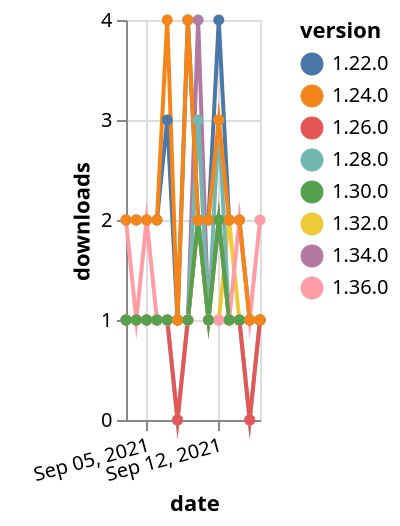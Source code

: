 {"$schema": "https://vega.github.io/schema/vega-lite/v5.json", "description": "A simple bar chart with embedded data.", "data": {"values": [{"date": "2021-09-03", "total": 179, "delta": 1, "version": "1.34.0"}, {"date": "2021-09-04", "total": 180, "delta": 1, "version": "1.34.0"}, {"date": "2021-09-05", "total": 181, "delta": 1, "version": "1.34.0"}, {"date": "2021-09-06", "total": 182, "delta": 1, "version": "1.34.0"}, {"date": "2021-09-07", "total": 183, "delta": 1, "version": "1.34.0"}, {"date": "2021-09-08", "total": 184, "delta": 1, "version": "1.34.0"}, {"date": "2021-09-09", "total": 185, "delta": 1, "version": "1.34.0"}, {"date": "2021-09-10", "total": 189, "delta": 4, "version": "1.34.0"}, {"date": "2021-09-11", "total": 190, "delta": 1, "version": "1.34.0"}, {"date": "2021-09-12", "total": 191, "delta": 1, "version": "1.34.0"}, {"date": "2021-09-13", "total": 192, "delta": 1, "version": "1.34.0"}, {"date": "2021-09-14", "total": 193, "delta": 1, "version": "1.34.0"}, {"date": "2021-09-15", "total": 194, "delta": 1, "version": "1.34.0"}, {"date": "2021-09-16", "total": 195, "delta": 1, "version": "1.34.0"}, {"date": "2021-09-03", "total": 167, "delta": 1, "version": "1.32.0"}, {"date": "2021-09-04", "total": 168, "delta": 1, "version": "1.32.0"}, {"date": "2021-09-05", "total": 169, "delta": 1, "version": "1.32.0"}, {"date": "2021-09-06", "total": 170, "delta": 1, "version": "1.32.0"}, {"date": "2021-09-07", "total": 171, "delta": 1, "version": "1.32.0"}, {"date": "2021-09-08", "total": 172, "delta": 1, "version": "1.32.0"}, {"date": "2021-09-09", "total": 173, "delta": 1, "version": "1.32.0"}, {"date": "2021-09-10", "total": 175, "delta": 2, "version": "1.32.0"}, {"date": "2021-09-11", "total": 176, "delta": 1, "version": "1.32.0"}, {"date": "2021-09-12", "total": 177, "delta": 1, "version": "1.32.0"}, {"date": "2021-09-13", "total": 179, "delta": 2, "version": "1.32.0"}, {"date": "2021-09-14", "total": 180, "delta": 1, "version": "1.32.0"}, {"date": "2021-09-15", "total": 181, "delta": 1, "version": "1.32.0"}, {"date": "2021-09-16", "total": 182, "delta": 1, "version": "1.32.0"}, {"date": "2021-09-03", "total": 2335, "delta": 2, "version": "1.22.0"}, {"date": "2021-09-04", "total": 2337, "delta": 2, "version": "1.22.0"}, {"date": "2021-09-05", "total": 2339, "delta": 2, "version": "1.22.0"}, {"date": "2021-09-06", "total": 2341, "delta": 2, "version": "1.22.0"}, {"date": "2021-09-07", "total": 2344, "delta": 3, "version": "1.22.0"}, {"date": "2021-09-08", "total": 2345, "delta": 1, "version": "1.22.0"}, {"date": "2021-09-09", "total": 2349, "delta": 4, "version": "1.22.0"}, {"date": "2021-09-10", "total": 2351, "delta": 2, "version": "1.22.0"}, {"date": "2021-09-11", "total": 2353, "delta": 2, "version": "1.22.0"}, {"date": "2021-09-12", "total": 2357, "delta": 4, "version": "1.22.0"}, {"date": "2021-09-13", "total": 2359, "delta": 2, "version": "1.22.0"}, {"date": "2021-09-14", "total": 2361, "delta": 2, "version": "1.22.0"}, {"date": "2021-09-15", "total": 2362, "delta": 1, "version": "1.22.0"}, {"date": "2021-09-16", "total": 2363, "delta": 1, "version": "1.22.0"}, {"date": "2021-09-03", "total": 333, "delta": 1, "version": "1.28.0"}, {"date": "2021-09-04", "total": 334, "delta": 1, "version": "1.28.0"}, {"date": "2021-09-05", "total": 335, "delta": 1, "version": "1.28.0"}, {"date": "2021-09-06", "total": 336, "delta": 1, "version": "1.28.0"}, {"date": "2021-09-07", "total": 337, "delta": 1, "version": "1.28.0"}, {"date": "2021-09-08", "total": 337, "delta": 0, "version": "1.28.0"}, {"date": "2021-09-09", "total": 338, "delta": 1, "version": "1.28.0"}, {"date": "2021-09-10", "total": 341, "delta": 3, "version": "1.28.0"}, {"date": "2021-09-11", "total": 342, "delta": 1, "version": "1.28.0"}, {"date": "2021-09-12", "total": 345, "delta": 3, "version": "1.28.0"}, {"date": "2021-09-13", "total": 346, "delta": 1, "version": "1.28.0"}, {"date": "2021-09-14", "total": 347, "delta": 1, "version": "1.28.0"}, {"date": "2021-09-15", "total": 347, "delta": 0, "version": "1.28.0"}, {"date": "2021-09-16", "total": 348, "delta": 1, "version": "1.28.0"}, {"date": "2021-09-03", "total": 246, "delta": 1, "version": "1.26.0"}, {"date": "2021-09-04", "total": 247, "delta": 1, "version": "1.26.0"}, {"date": "2021-09-05", "total": 248, "delta": 1, "version": "1.26.0"}, {"date": "2021-09-06", "total": 249, "delta": 1, "version": "1.26.0"}, {"date": "2021-09-07", "total": 250, "delta": 1, "version": "1.26.0"}, {"date": "2021-09-08", "total": 250, "delta": 0, "version": "1.26.0"}, {"date": "2021-09-09", "total": 251, "delta": 1, "version": "1.26.0"}, {"date": "2021-09-10", "total": 253, "delta": 2, "version": "1.26.0"}, {"date": "2021-09-11", "total": 254, "delta": 1, "version": "1.26.0"}, {"date": "2021-09-12", "total": 256, "delta": 2, "version": "1.26.0"}, {"date": "2021-09-13", "total": 257, "delta": 1, "version": "1.26.0"}, {"date": "2021-09-14", "total": 258, "delta": 1, "version": "1.26.0"}, {"date": "2021-09-15", "total": 258, "delta": 0, "version": "1.26.0"}, {"date": "2021-09-16", "total": 259, "delta": 1, "version": "1.26.0"}, {"date": "2021-09-03", "total": 116, "delta": 2, "version": "1.36.0"}, {"date": "2021-09-04", "total": 117, "delta": 1, "version": "1.36.0"}, {"date": "2021-09-05", "total": 119, "delta": 2, "version": "1.36.0"}, {"date": "2021-09-06", "total": 120, "delta": 1, "version": "1.36.0"}, {"date": "2021-09-07", "total": 121, "delta": 1, "version": "1.36.0"}, {"date": "2021-09-08", "total": 122, "delta": 1, "version": "1.36.0"}, {"date": "2021-09-09", "total": 123, "delta": 1, "version": "1.36.0"}, {"date": "2021-09-10", "total": 125, "delta": 2, "version": "1.36.0"}, {"date": "2021-09-11", "total": 126, "delta": 1, "version": "1.36.0"}, {"date": "2021-09-12", "total": 127, "delta": 1, "version": "1.36.0"}, {"date": "2021-09-13", "total": 128, "delta": 1, "version": "1.36.0"}, {"date": "2021-09-14", "total": 130, "delta": 2, "version": "1.36.0"}, {"date": "2021-09-15", "total": 131, "delta": 1, "version": "1.36.0"}, {"date": "2021-09-16", "total": 133, "delta": 2, "version": "1.36.0"}, {"date": "2021-09-03", "total": 178, "delta": 1, "version": "1.30.0"}, {"date": "2021-09-04", "total": 179, "delta": 1, "version": "1.30.0"}, {"date": "2021-09-05", "total": 180, "delta": 1, "version": "1.30.0"}, {"date": "2021-09-06", "total": 181, "delta": 1, "version": "1.30.0"}, {"date": "2021-09-07", "total": 182, "delta": 1, "version": "1.30.0"}, {"date": "2021-09-08", "total": 183, "delta": 1, "version": "1.30.0"}, {"date": "2021-09-09", "total": 184, "delta": 1, "version": "1.30.0"}, {"date": "2021-09-10", "total": 186, "delta": 2, "version": "1.30.0"}, {"date": "2021-09-11", "total": 187, "delta": 1, "version": "1.30.0"}, {"date": "2021-09-12", "total": 189, "delta": 2, "version": "1.30.0"}, {"date": "2021-09-13", "total": 190, "delta": 1, "version": "1.30.0"}, {"date": "2021-09-14", "total": 191, "delta": 1, "version": "1.30.0"}, {"date": "2021-09-15", "total": 192, "delta": 1, "version": "1.30.0"}, {"date": "2021-09-16", "total": 193, "delta": 1, "version": "1.30.0"}, {"date": "2021-09-03", "total": 2482, "delta": 2, "version": "1.24.0"}, {"date": "2021-09-04", "total": 2484, "delta": 2, "version": "1.24.0"}, {"date": "2021-09-05", "total": 2486, "delta": 2, "version": "1.24.0"}, {"date": "2021-09-06", "total": 2488, "delta": 2, "version": "1.24.0"}, {"date": "2021-09-07", "total": 2492, "delta": 4, "version": "1.24.0"}, {"date": "2021-09-08", "total": 2493, "delta": 1, "version": "1.24.0"}, {"date": "2021-09-09", "total": 2497, "delta": 4, "version": "1.24.0"}, {"date": "2021-09-10", "total": 2499, "delta": 2, "version": "1.24.0"}, {"date": "2021-09-11", "total": 2501, "delta": 2, "version": "1.24.0"}, {"date": "2021-09-12", "total": 2504, "delta": 3, "version": "1.24.0"}, {"date": "2021-09-13", "total": 2506, "delta": 2, "version": "1.24.0"}, {"date": "2021-09-14", "total": 2508, "delta": 2, "version": "1.24.0"}, {"date": "2021-09-15", "total": 2509, "delta": 1, "version": "1.24.0"}, {"date": "2021-09-16", "total": 2510, "delta": 1, "version": "1.24.0"}]}, "width": "container", "mark": {"type": "line", "point": {"filled": true}}, "encoding": {"x": {"field": "date", "type": "temporal", "timeUnit": "yearmonthdate", "title": "date", "axis": {"labelAngle": -15}}, "y": {"field": "delta", "type": "quantitative", "title": "downloads"}, "color": {"field": "version", "type": "nominal"}, "tooltip": {"field": "delta"}}}